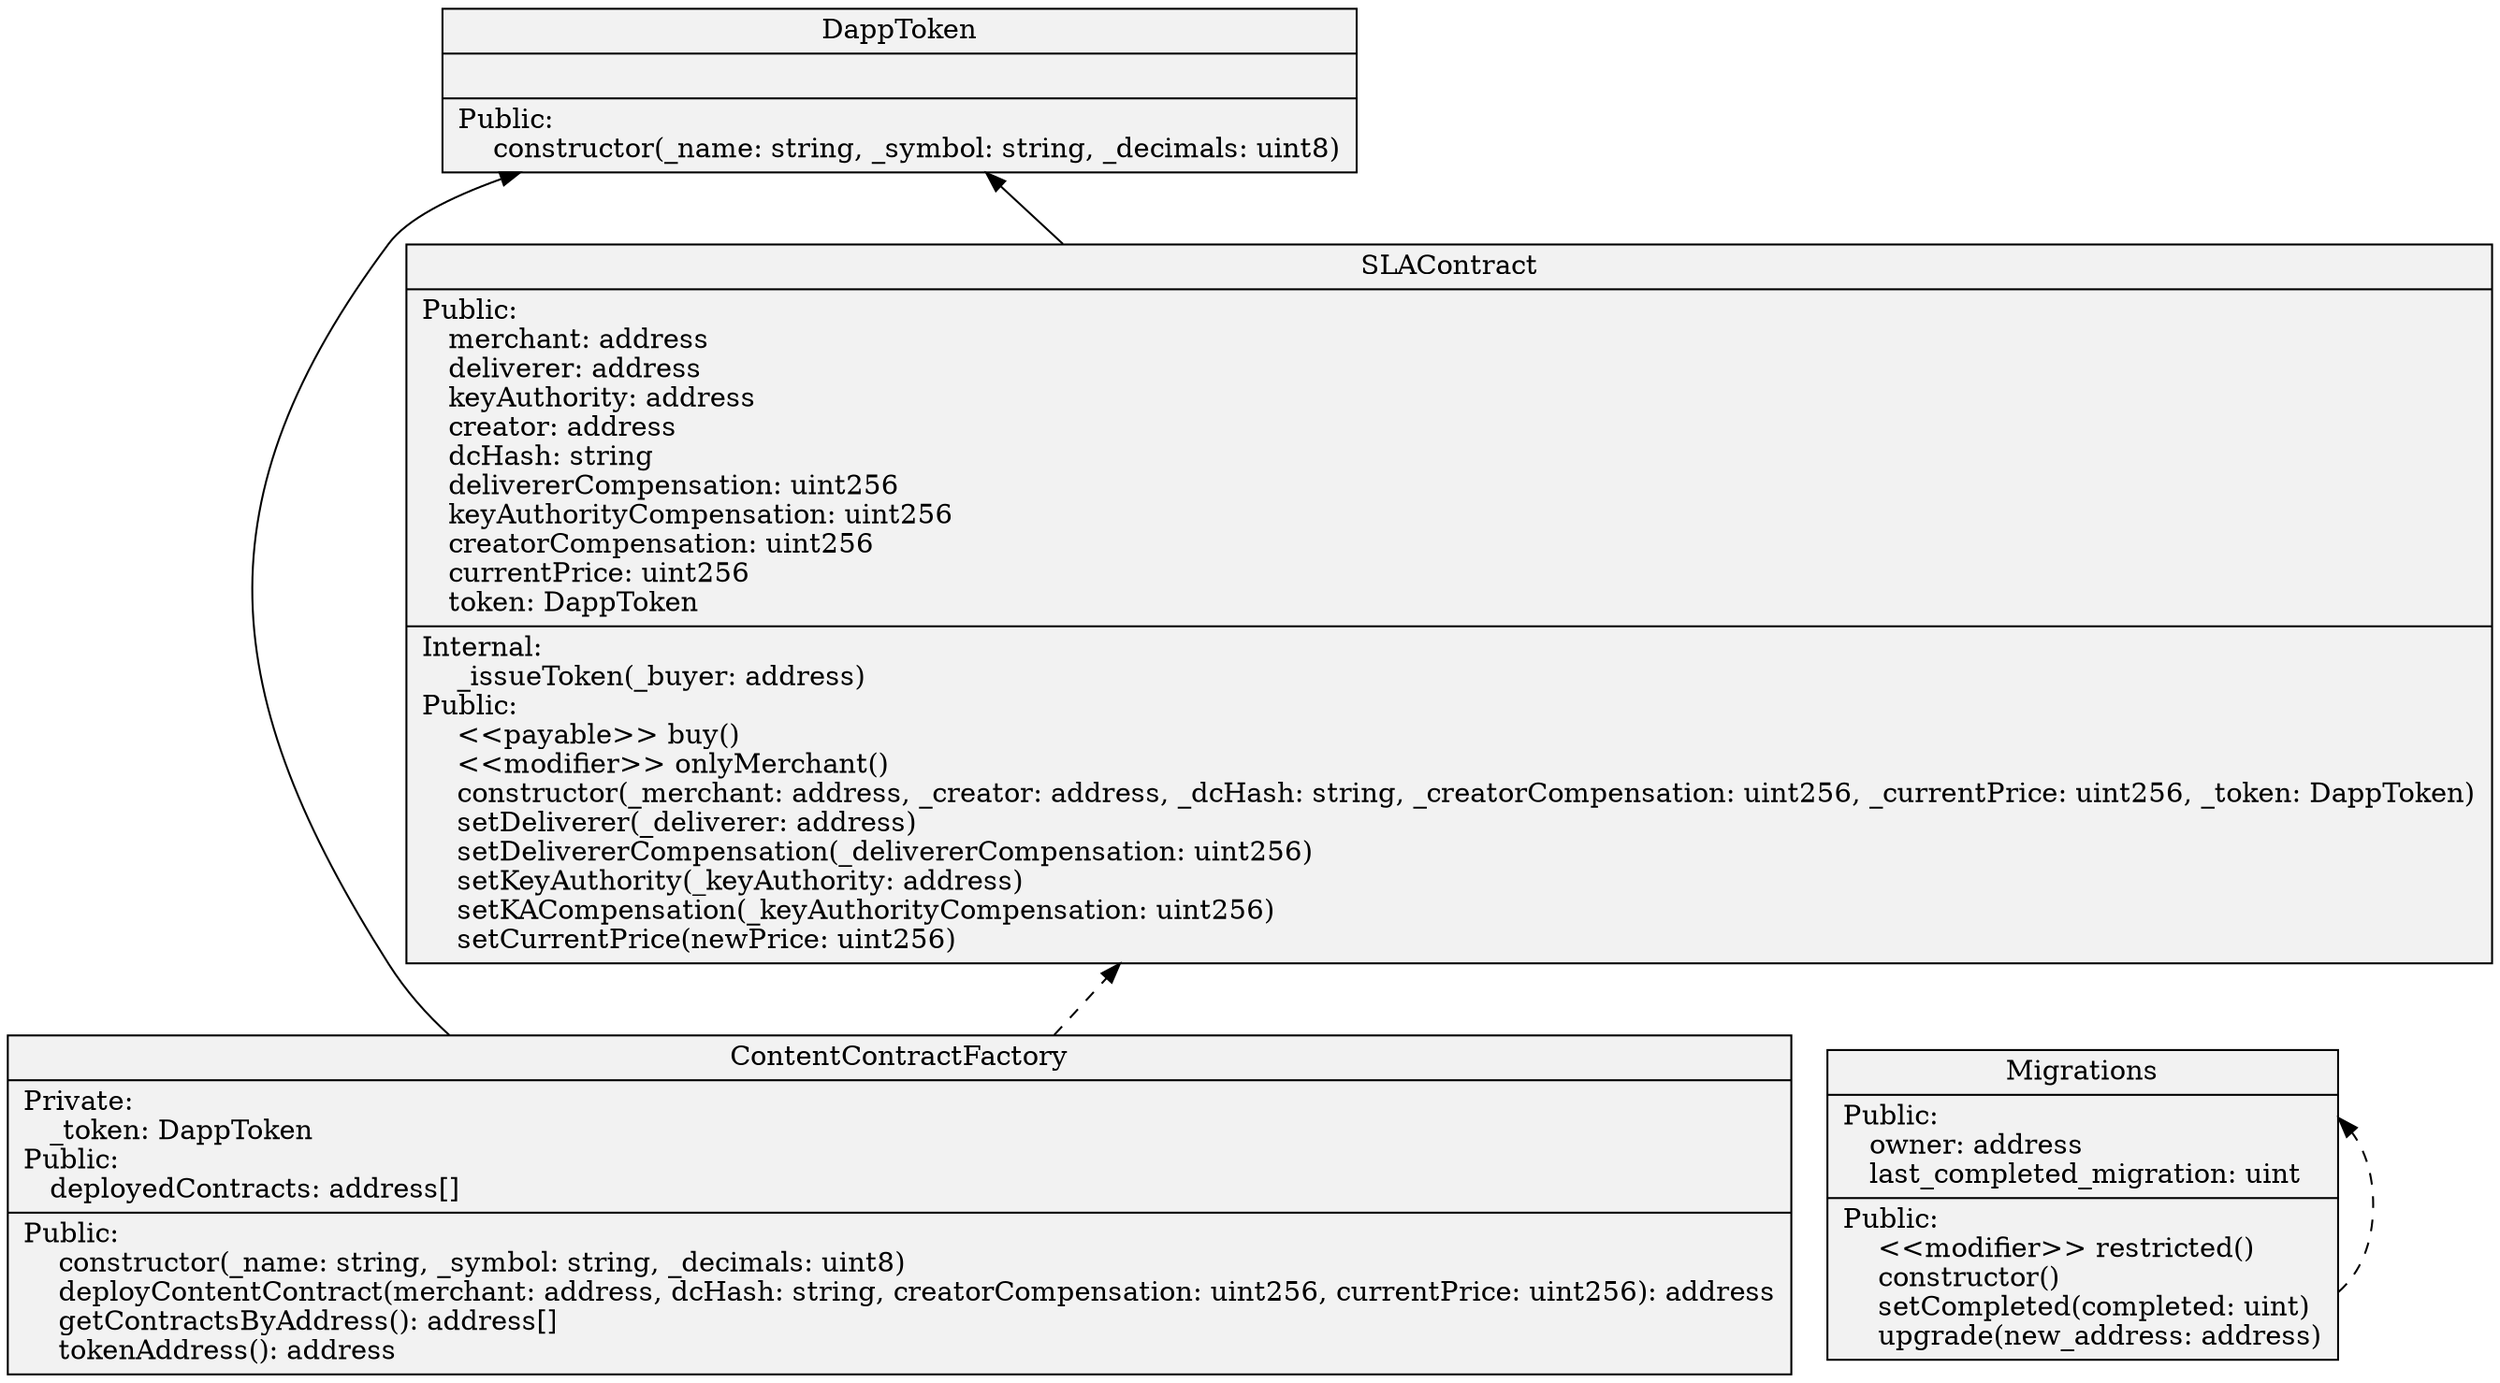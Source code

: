 
digraph UmlClassDiagram {
rankdir=BT
color=black
arrowhead=open
node [shape=record, style=filled, fillcolor=gray95]
subgraph  graph_0 {
label="../../contracts"
0 [label="{ContentContractFactory| Private:\l\ \ \ _token: DappToken\lPublic:\l\ \ \ deployedContracts: address[]\l| Public:\l\ \ \ \ constructor(_name: string, _symbol: string, _decimals: uint8)\l\ \ \ \ deployContentContract(merchant: address, dcHash: string, creatorCompensation: uint256, currentPrice: uint256): address\l\ \ \ \ getContractsByAddress(): address[]\l\ \ \ \ tokenAddress(): address\l}"]
1 [label="{DappToken| | Public:\l\ \ \ \ constructor(_name: string, _symbol: string, _decimals: uint8)\l}"]
2 [label="{SLAContract| Public:\l\ \ \ merchant: address\l\ \ \ deliverer: address\l\ \ \ keyAuthority: address\l\ \ \ creator: address\l\ \ \ dcHash: string\l\ \ \ delivererCompensation: uint256\l\ \ \ keyAuthorityCompensation: uint256\l\ \ \ creatorCompensation: uint256\l\ \ \ currentPrice: uint256\l\ \ \ token: DappToken\l| Internal:\l\ \ \ \ _issueToken(_buyer: address)\lPublic:\l\ \ \ \ \<\<payable\>\> buy()\l\ \ \ \ \<\<modifier\>\> onlyMerchant()\l\ \ \ \ constructor(_merchant: address, _creator: address, _dcHash: string, _creatorCompensation: uint256, _currentPrice: uint256, _token: DappToken)\l\ \ \ \ setDeliverer(_deliverer: address)\l\ \ \ \ setDelivererCompensation(_delivererCompensation: uint256)\l\ \ \ \ setKeyAuthority(_keyAuthority: address)\l\ \ \ \ setKACompensation(_keyAuthorityCompensation: uint256)\l\ \ \ \ setCurrentPrice(newPrice: uint256)\l}"]
3 [label="{Migrations| Public:\l\ \ \ owner: address\l\ \ \ last_completed_migration: uint\l| Public:\l\ \ \ \ \<\<modifier\>\> restricted()\l\ \ \ \ constructor()\l\ \ \ \ setCompleted(completed: uint)\l\ \ \ \ upgrade(new_address: address)\l}"]
}
0 -> 1 []
0 -> 2 [style=dashed, ]
2 -> 1 []
3 -> 3 [style=dashed, ]
}
